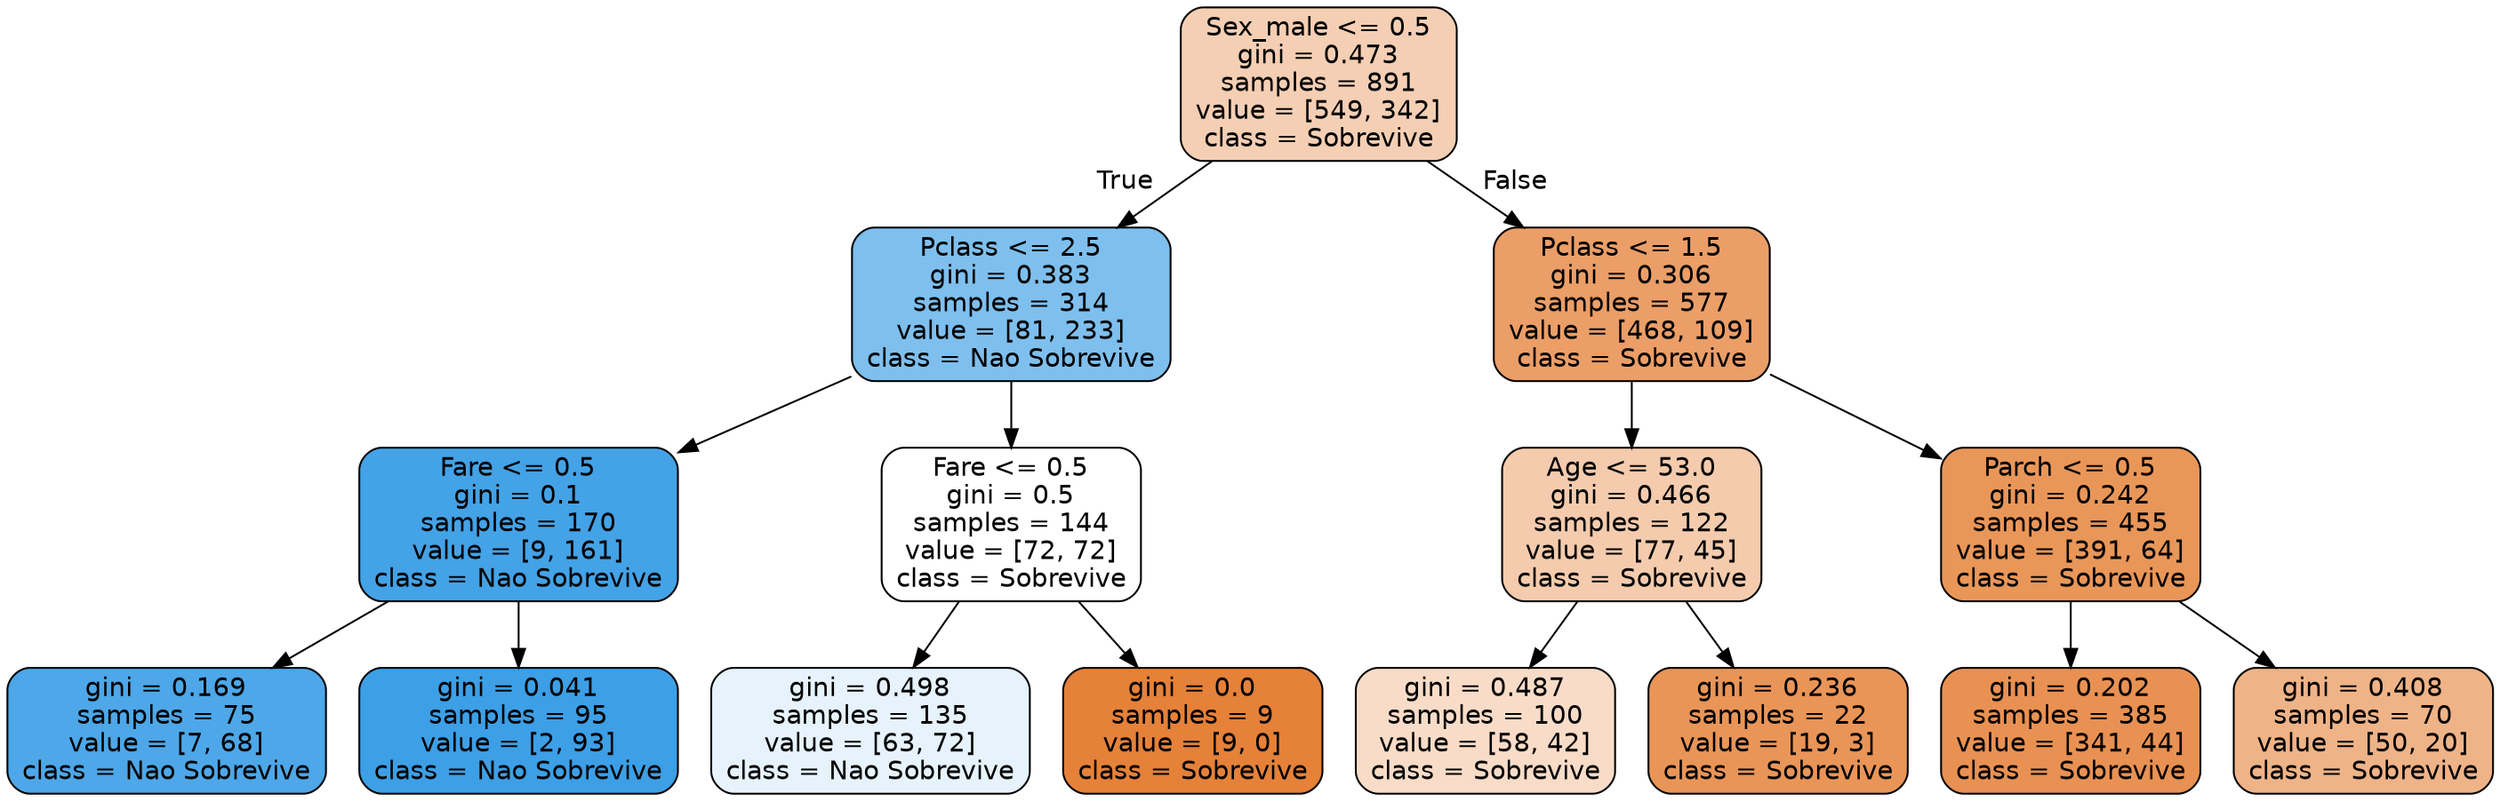 digraph Tree {
node [shape=box, style="filled, rounded", color="black", fontname="helvetica"] ;
edge [fontname="helvetica"] ;
0 [label="Sex_male <= 0.5\ngini = 0.473\nsamples = 891\nvalue = [549, 342]\nclass = Sobrevive", fillcolor="#f5cfb4"] ;
1 [label="Pclass <= 2.5\ngini = 0.383\nsamples = 314\nvalue = [81, 233]\nclass = Nao Sobrevive", fillcolor="#7ebfee"] ;
0 -> 1 [labeldistance=2.5, labelangle=45, headlabel="True"] ;
2 [label="Fare <= 0.5\ngini = 0.1\nsamples = 170\nvalue = [9, 161]\nclass = Nao Sobrevive", fillcolor="#44a2e6"] ;
1 -> 2 ;
3 [label="gini = 0.169\nsamples = 75\nvalue = [7, 68]\nclass = Nao Sobrevive", fillcolor="#4da7e8"] ;
2 -> 3 ;
4 [label="gini = 0.041\nsamples = 95\nvalue = [2, 93]\nclass = Nao Sobrevive", fillcolor="#3d9fe6"] ;
2 -> 4 ;
5 [label="Fare <= 0.5\ngini = 0.5\nsamples = 144\nvalue = [72, 72]\nclass = Sobrevive", fillcolor="#ffffff"] ;
1 -> 5 ;
6 [label="gini = 0.498\nsamples = 135\nvalue = [63, 72]\nclass = Nao Sobrevive", fillcolor="#e6f3fc"] ;
5 -> 6 ;
7 [label="gini = 0.0\nsamples = 9\nvalue = [9, 0]\nclass = Sobrevive", fillcolor="#e58139"] ;
5 -> 7 ;
8 [label="Pclass <= 1.5\ngini = 0.306\nsamples = 577\nvalue = [468, 109]\nclass = Sobrevive", fillcolor="#eb9e67"] ;
0 -> 8 [labeldistance=2.5, labelangle=-45, headlabel="False"] ;
9 [label="Age <= 53.0\ngini = 0.466\nsamples = 122\nvalue = [77, 45]\nclass = Sobrevive", fillcolor="#f4cbad"] ;
8 -> 9 ;
10 [label="gini = 0.487\nsamples = 100\nvalue = [58, 42]\nclass = Sobrevive", fillcolor="#f8dcc8"] ;
9 -> 10 ;
11 [label="gini = 0.236\nsamples = 22\nvalue = [19, 3]\nclass = Sobrevive", fillcolor="#e99558"] ;
9 -> 11 ;
12 [label="Parch <= 0.5\ngini = 0.242\nsamples = 455\nvalue = [391, 64]\nclass = Sobrevive", fillcolor="#e99659"] ;
8 -> 12 ;
13 [label="gini = 0.202\nsamples = 385\nvalue = [341, 44]\nclass = Sobrevive", fillcolor="#e89153"] ;
12 -> 13 ;
14 [label="gini = 0.408\nsamples = 70\nvalue = [50, 20]\nclass = Sobrevive", fillcolor="#efb388"] ;
12 -> 14 ;
}